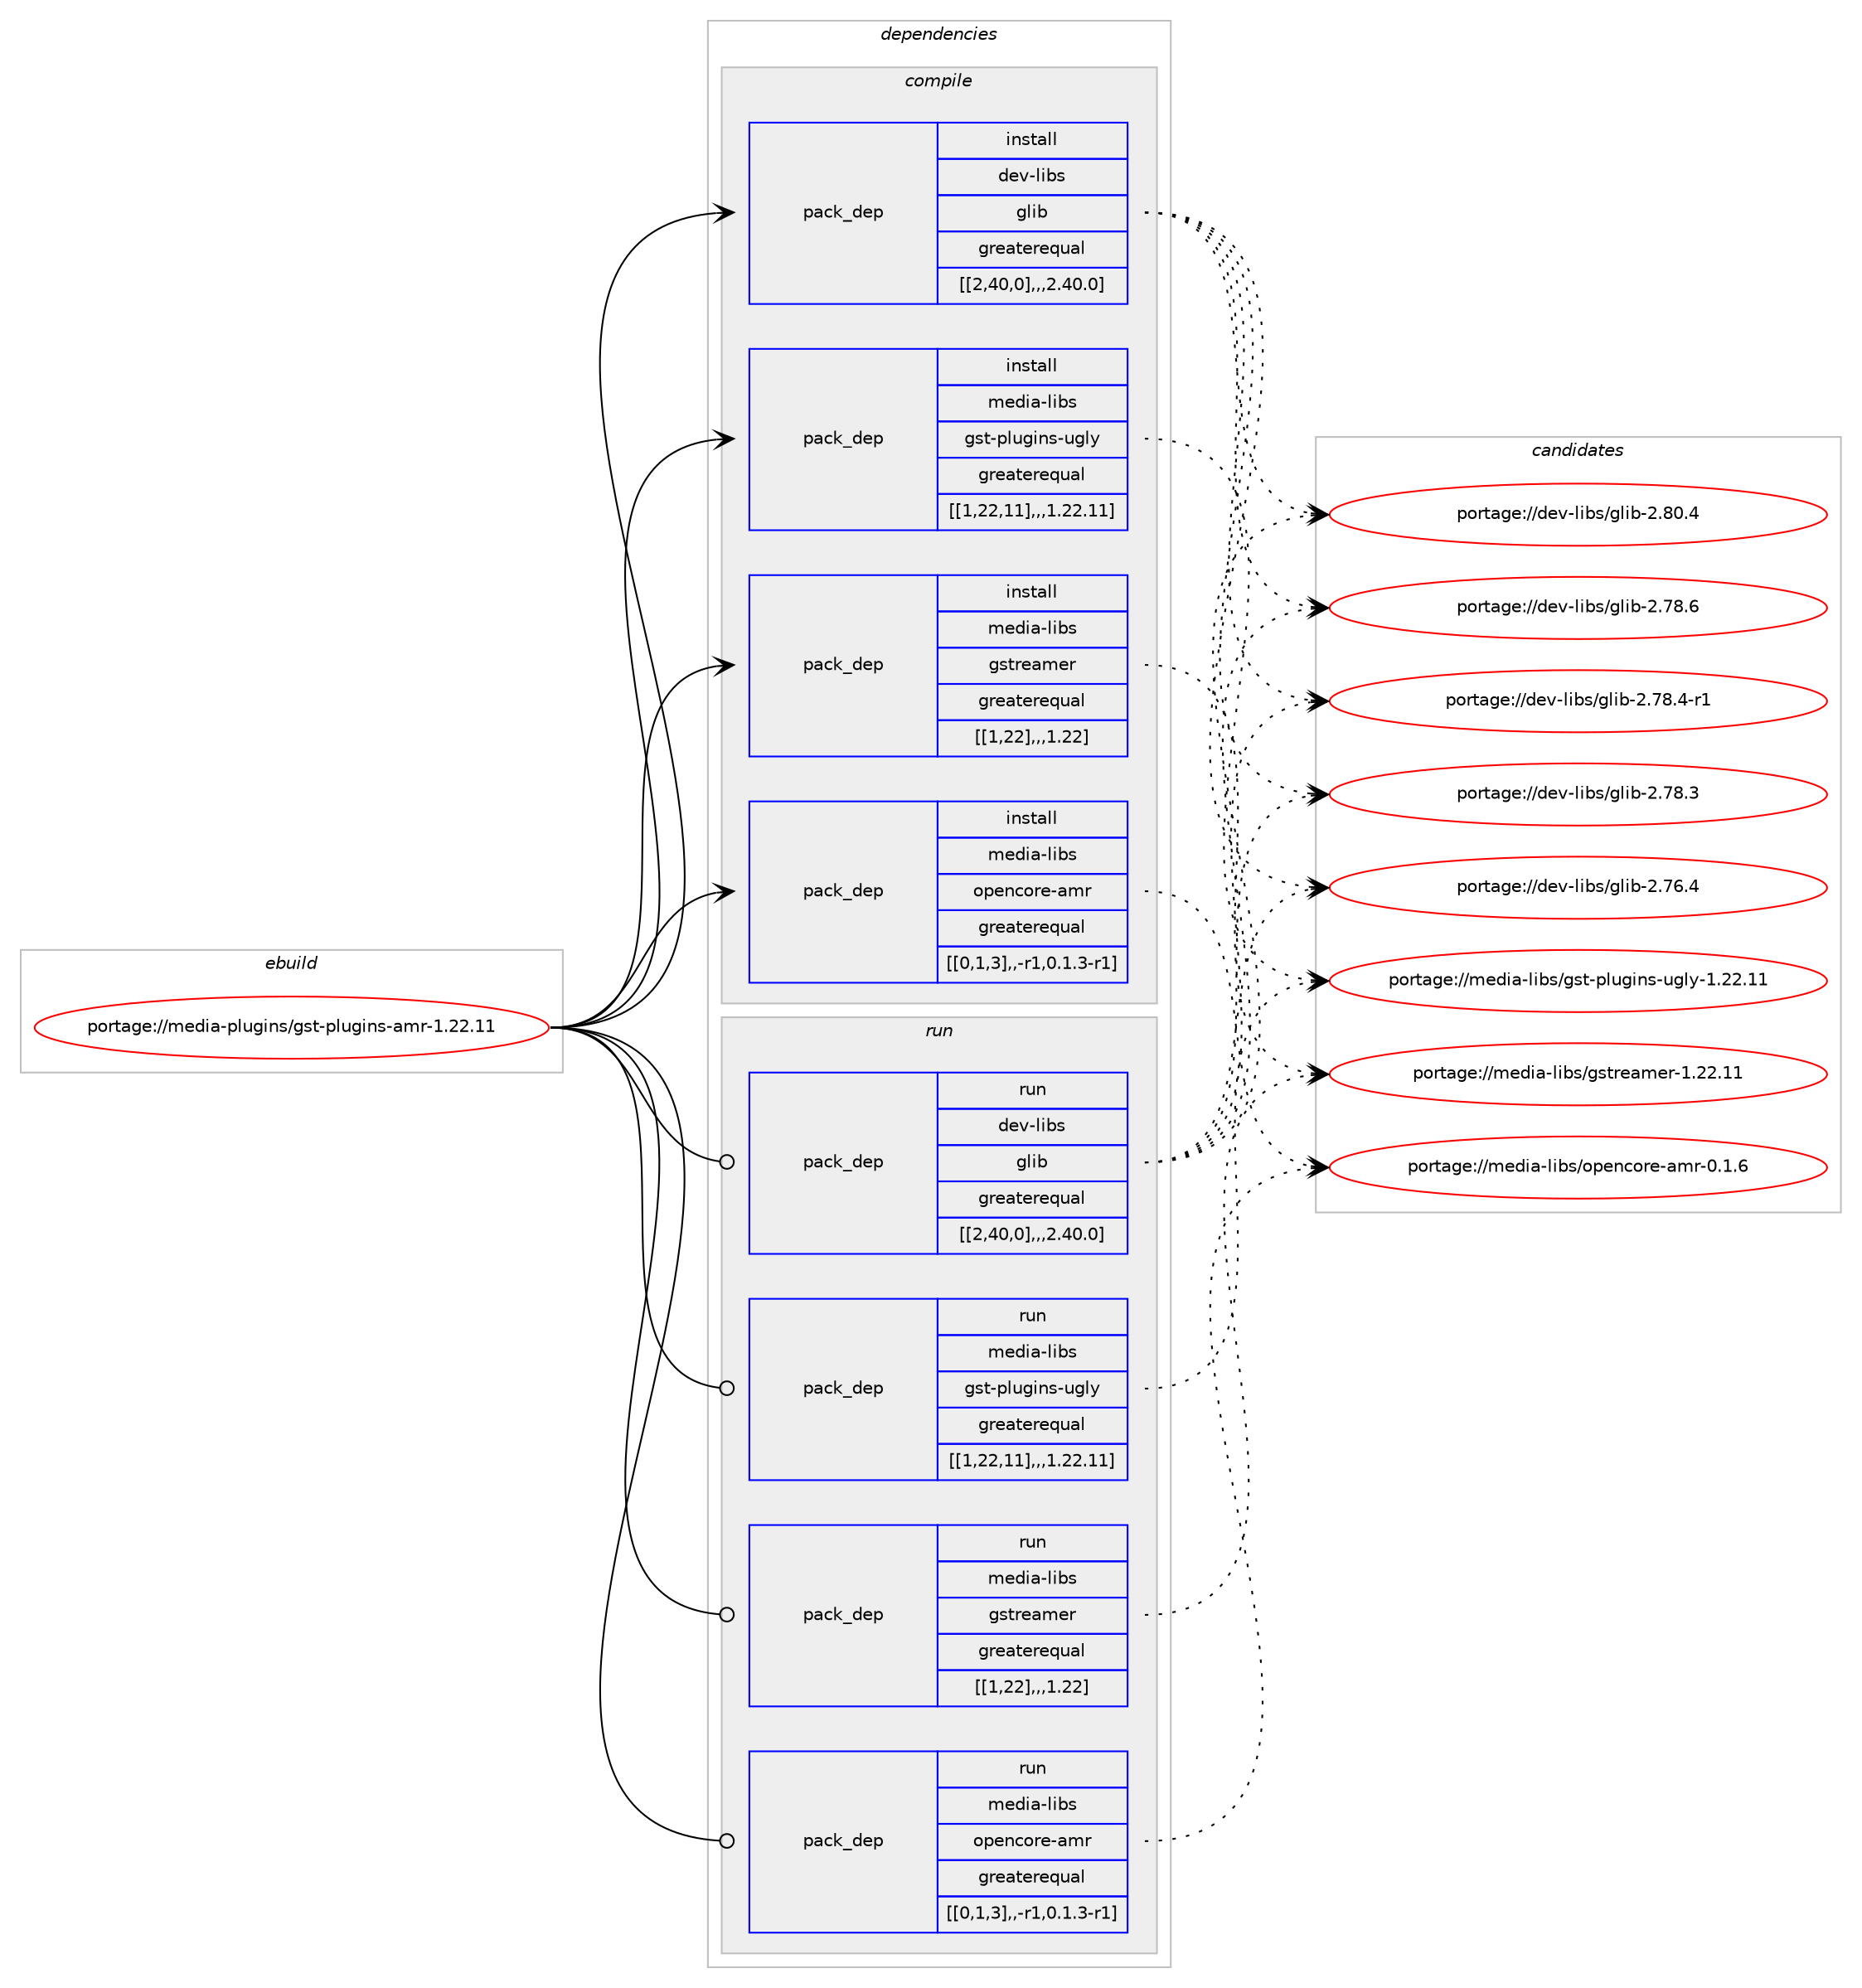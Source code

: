 digraph prolog {

# *************
# Graph options
# *************

newrank=true;
concentrate=true;
compound=true;
graph [rankdir=LR,fontname=Helvetica,fontsize=10,ranksep=1.5];#, ranksep=2.5, nodesep=0.2];
edge  [arrowhead=vee];
node  [fontname=Helvetica,fontsize=10];

# **********
# The ebuild
# **********

subgraph cluster_leftcol {
color=gray;
label=<<i>ebuild</i>>;
id [label="portage://media-plugins/gst-plugins-amr-1.22.11", color=red, width=4, href="../media-plugins/gst-plugins-amr-1.22.11.svg"];
}

# ****************
# The dependencies
# ****************

subgraph cluster_midcol {
color=gray;
label=<<i>dependencies</i>>;
subgraph cluster_compile {
fillcolor="#eeeeee";
style=filled;
label=<<i>compile</i>>;
subgraph pack240172 {
dependency324976 [label=<<TABLE BORDER="0" CELLBORDER="1" CELLSPACING="0" CELLPADDING="4" WIDTH="220"><TR><TD ROWSPAN="6" CELLPADDING="30">pack_dep</TD></TR><TR><TD WIDTH="110">install</TD></TR><TR><TD>dev-libs</TD></TR><TR><TD>glib</TD></TR><TR><TD>greaterequal</TD></TR><TR><TD>[[2,40,0],,,2.40.0]</TD></TR></TABLE>>, shape=none, color=blue];
}
id:e -> dependency324976:w [weight=20,style="solid",arrowhead="vee"];
subgraph pack240173 {
dependency324977 [label=<<TABLE BORDER="0" CELLBORDER="1" CELLSPACING="0" CELLPADDING="4" WIDTH="220"><TR><TD ROWSPAN="6" CELLPADDING="30">pack_dep</TD></TR><TR><TD WIDTH="110">install</TD></TR><TR><TD>media-libs</TD></TR><TR><TD>gst-plugins-ugly</TD></TR><TR><TD>greaterequal</TD></TR><TR><TD>[[1,22,11],,,1.22.11]</TD></TR></TABLE>>, shape=none, color=blue];
}
id:e -> dependency324977:w [weight=20,style="solid",arrowhead="vee"];
subgraph pack240174 {
dependency324978 [label=<<TABLE BORDER="0" CELLBORDER="1" CELLSPACING="0" CELLPADDING="4" WIDTH="220"><TR><TD ROWSPAN="6" CELLPADDING="30">pack_dep</TD></TR><TR><TD WIDTH="110">install</TD></TR><TR><TD>media-libs</TD></TR><TR><TD>gstreamer</TD></TR><TR><TD>greaterequal</TD></TR><TR><TD>[[1,22],,,1.22]</TD></TR></TABLE>>, shape=none, color=blue];
}
id:e -> dependency324978:w [weight=20,style="solid",arrowhead="vee"];
subgraph pack240175 {
dependency324979 [label=<<TABLE BORDER="0" CELLBORDER="1" CELLSPACING="0" CELLPADDING="4" WIDTH="220"><TR><TD ROWSPAN="6" CELLPADDING="30">pack_dep</TD></TR><TR><TD WIDTH="110">install</TD></TR><TR><TD>media-libs</TD></TR><TR><TD>opencore-amr</TD></TR><TR><TD>greaterequal</TD></TR><TR><TD>[[0,1,3],,-r1,0.1.3-r1]</TD></TR></TABLE>>, shape=none, color=blue];
}
id:e -> dependency324979:w [weight=20,style="solid",arrowhead="vee"];
}
subgraph cluster_compileandrun {
fillcolor="#eeeeee";
style=filled;
label=<<i>compile and run</i>>;
}
subgraph cluster_run {
fillcolor="#eeeeee";
style=filled;
label=<<i>run</i>>;
subgraph pack240176 {
dependency324980 [label=<<TABLE BORDER="0" CELLBORDER="1" CELLSPACING="0" CELLPADDING="4" WIDTH="220"><TR><TD ROWSPAN="6" CELLPADDING="30">pack_dep</TD></TR><TR><TD WIDTH="110">run</TD></TR><TR><TD>dev-libs</TD></TR><TR><TD>glib</TD></TR><TR><TD>greaterequal</TD></TR><TR><TD>[[2,40,0],,,2.40.0]</TD></TR></TABLE>>, shape=none, color=blue];
}
id:e -> dependency324980:w [weight=20,style="solid",arrowhead="odot"];
subgraph pack240177 {
dependency324981 [label=<<TABLE BORDER="0" CELLBORDER="1" CELLSPACING="0" CELLPADDING="4" WIDTH="220"><TR><TD ROWSPAN="6" CELLPADDING="30">pack_dep</TD></TR><TR><TD WIDTH="110">run</TD></TR><TR><TD>media-libs</TD></TR><TR><TD>gst-plugins-ugly</TD></TR><TR><TD>greaterequal</TD></TR><TR><TD>[[1,22,11],,,1.22.11]</TD></TR></TABLE>>, shape=none, color=blue];
}
id:e -> dependency324981:w [weight=20,style="solid",arrowhead="odot"];
subgraph pack240178 {
dependency324982 [label=<<TABLE BORDER="0" CELLBORDER="1" CELLSPACING="0" CELLPADDING="4" WIDTH="220"><TR><TD ROWSPAN="6" CELLPADDING="30">pack_dep</TD></TR><TR><TD WIDTH="110">run</TD></TR><TR><TD>media-libs</TD></TR><TR><TD>gstreamer</TD></TR><TR><TD>greaterequal</TD></TR><TR><TD>[[1,22],,,1.22]</TD></TR></TABLE>>, shape=none, color=blue];
}
id:e -> dependency324982:w [weight=20,style="solid",arrowhead="odot"];
subgraph pack240179 {
dependency324983 [label=<<TABLE BORDER="0" CELLBORDER="1" CELLSPACING="0" CELLPADDING="4" WIDTH="220"><TR><TD ROWSPAN="6" CELLPADDING="30">pack_dep</TD></TR><TR><TD WIDTH="110">run</TD></TR><TR><TD>media-libs</TD></TR><TR><TD>opencore-amr</TD></TR><TR><TD>greaterequal</TD></TR><TR><TD>[[0,1,3],,-r1,0.1.3-r1]</TD></TR></TABLE>>, shape=none, color=blue];
}
id:e -> dependency324983:w [weight=20,style="solid",arrowhead="odot"];
}
}

# **************
# The candidates
# **************

subgraph cluster_choices {
rank=same;
color=gray;
label=<<i>candidates</i>>;

subgraph choice240172 {
color=black;
nodesep=1;
choice1001011184510810598115471031081059845504656484652 [label="portage://dev-libs/glib-2.80.4", color=red, width=4,href="../dev-libs/glib-2.80.4.svg"];
choice1001011184510810598115471031081059845504655564654 [label="portage://dev-libs/glib-2.78.6", color=red, width=4,href="../dev-libs/glib-2.78.6.svg"];
choice10010111845108105981154710310810598455046555646524511449 [label="portage://dev-libs/glib-2.78.4-r1", color=red, width=4,href="../dev-libs/glib-2.78.4-r1.svg"];
choice1001011184510810598115471031081059845504655564651 [label="portage://dev-libs/glib-2.78.3", color=red, width=4,href="../dev-libs/glib-2.78.3.svg"];
choice1001011184510810598115471031081059845504655544652 [label="portage://dev-libs/glib-2.76.4", color=red, width=4,href="../dev-libs/glib-2.76.4.svg"];
dependency324976:e -> choice1001011184510810598115471031081059845504656484652:w [style=dotted,weight="100"];
dependency324976:e -> choice1001011184510810598115471031081059845504655564654:w [style=dotted,weight="100"];
dependency324976:e -> choice10010111845108105981154710310810598455046555646524511449:w [style=dotted,weight="100"];
dependency324976:e -> choice1001011184510810598115471031081059845504655564651:w [style=dotted,weight="100"];
dependency324976:e -> choice1001011184510810598115471031081059845504655544652:w [style=dotted,weight="100"];
}
subgraph choice240173 {
color=black;
nodesep=1;
choice1091011001059745108105981154710311511645112108117103105110115451171031081214549465050464949 [label="portage://media-libs/gst-plugins-ugly-1.22.11", color=red, width=4,href="../media-libs/gst-plugins-ugly-1.22.11.svg"];
dependency324977:e -> choice1091011001059745108105981154710311511645112108117103105110115451171031081214549465050464949:w [style=dotted,weight="100"];
}
subgraph choice240174 {
color=black;
nodesep=1;
choice10910110010597451081059811547103115116114101971091011144549465050464949 [label="portage://media-libs/gstreamer-1.22.11", color=red, width=4,href="../media-libs/gstreamer-1.22.11.svg"];
dependency324978:e -> choice10910110010597451081059811547103115116114101971091011144549465050464949:w [style=dotted,weight="100"];
}
subgraph choice240175 {
color=black;
nodesep=1;
choice10910110010597451081059811547111112101110991111141014597109114454846494654 [label="portage://media-libs/opencore-amr-0.1.6", color=red, width=4,href="../media-libs/opencore-amr-0.1.6.svg"];
dependency324979:e -> choice10910110010597451081059811547111112101110991111141014597109114454846494654:w [style=dotted,weight="100"];
}
subgraph choice240176 {
color=black;
nodesep=1;
choice1001011184510810598115471031081059845504656484652 [label="portage://dev-libs/glib-2.80.4", color=red, width=4,href="../dev-libs/glib-2.80.4.svg"];
choice1001011184510810598115471031081059845504655564654 [label="portage://dev-libs/glib-2.78.6", color=red, width=4,href="../dev-libs/glib-2.78.6.svg"];
choice10010111845108105981154710310810598455046555646524511449 [label="portage://dev-libs/glib-2.78.4-r1", color=red, width=4,href="../dev-libs/glib-2.78.4-r1.svg"];
choice1001011184510810598115471031081059845504655564651 [label="portage://dev-libs/glib-2.78.3", color=red, width=4,href="../dev-libs/glib-2.78.3.svg"];
choice1001011184510810598115471031081059845504655544652 [label="portage://dev-libs/glib-2.76.4", color=red, width=4,href="../dev-libs/glib-2.76.4.svg"];
dependency324980:e -> choice1001011184510810598115471031081059845504656484652:w [style=dotted,weight="100"];
dependency324980:e -> choice1001011184510810598115471031081059845504655564654:w [style=dotted,weight="100"];
dependency324980:e -> choice10010111845108105981154710310810598455046555646524511449:w [style=dotted,weight="100"];
dependency324980:e -> choice1001011184510810598115471031081059845504655564651:w [style=dotted,weight="100"];
dependency324980:e -> choice1001011184510810598115471031081059845504655544652:w [style=dotted,weight="100"];
}
subgraph choice240177 {
color=black;
nodesep=1;
choice1091011001059745108105981154710311511645112108117103105110115451171031081214549465050464949 [label="portage://media-libs/gst-plugins-ugly-1.22.11", color=red, width=4,href="../media-libs/gst-plugins-ugly-1.22.11.svg"];
dependency324981:e -> choice1091011001059745108105981154710311511645112108117103105110115451171031081214549465050464949:w [style=dotted,weight="100"];
}
subgraph choice240178 {
color=black;
nodesep=1;
choice10910110010597451081059811547103115116114101971091011144549465050464949 [label="portage://media-libs/gstreamer-1.22.11", color=red, width=4,href="../media-libs/gstreamer-1.22.11.svg"];
dependency324982:e -> choice10910110010597451081059811547103115116114101971091011144549465050464949:w [style=dotted,weight="100"];
}
subgraph choice240179 {
color=black;
nodesep=1;
choice10910110010597451081059811547111112101110991111141014597109114454846494654 [label="portage://media-libs/opencore-amr-0.1.6", color=red, width=4,href="../media-libs/opencore-amr-0.1.6.svg"];
dependency324983:e -> choice10910110010597451081059811547111112101110991111141014597109114454846494654:w [style=dotted,weight="100"];
}
}

}
